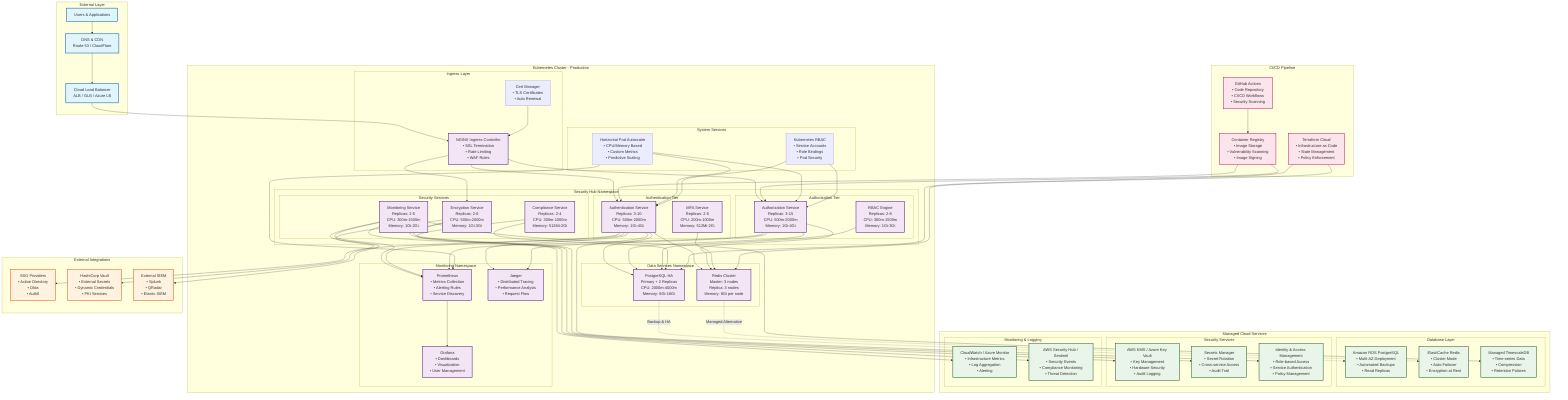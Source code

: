 graph TB
    subgraph "External Layer"
        USERS[Users & Applications]
        DNS[DNS & CDN<br/>Route 53 / CloudFlare]
        LB[Cloud Load Balancer<br/>ALB / GLB / Azure LB]
    end

    subgraph "Kubernetes Cluster - Production"
        subgraph "Ingress Layer"
            INGRESS[NGINX Ingress Controller<br/>• SSL Termination<br/>• Rate Limiting<br/>• WAF Rules]
            CERT[Cert Manager<br/>• TLS Certificates<br/>• Auto Renewal]
        end

        subgraph "Security Hub Namespace"
            subgraph "Authentication Tier"
                AUTH_POD[Authentication Service<br/>Replicas: 3-10<br/>CPU: 500m-2000m<br/>Memory: 1Gi-4Gi]
                MFA_POD[MFA Service<br/>Replicas: 2-5<br/>CPU: 200m-1000m<br/>Memory: 512Mi-2Gi]
            end

            subgraph "Authorization Tier"
                AUTHZ_POD[Authorization Service<br/>Replicas: 3-15<br/>CPU: 500m-2000m<br/>Memory: 1Gi-4Gi]
                RBAC_POD[RBAC Engine<br/>Replicas: 2-8<br/>CPU: 300m-1500m<br/>Memory: 1Gi-3Gi]
            end

            subgraph "Security Services"
                ENCRYPT_POD[Encryption Service<br/>Replicas: 2-6<br/>CPU: 500m-2000m<br/>Memory: 1Gi-3Gi]
                COMPLIANCE_POD[Compliance Service<br/>Replicas: 2-4<br/>CPU: 300m-1000m<br/>Memory: 512Mi-2Gi]
                MONITOR_POD[Monitoring Service<br/>Replicas: 2-5<br/>CPU: 300m-1500m<br/>Memory: 1Gi-2Gi]
            end
        end

        subgraph "Data Services Namespace"
            REDIS_CLUSTER[Redis Cluster<br/>Master: 3 nodes<br/>Replica: 3 nodes<br/>Memory: 8Gi per node]
            POSTGRES_HA[PostgreSQL HA<br/>Primary + 2 Replicas<br/>CPU: 2000m-4000m<br/>Memory: 8Gi-16Gi]
        end

        subgraph "Monitoring Namespace"
            PROMETHEUS[Prometheus<br/>• Metrics Collection<br/>• Alerting Rules<br/>• Service Discovery]
            GRAFANA[Grafana<br/>• Dashboards<br/>• Visualization<br/>• User Management]
            JAEGER[Jaeger<br/>• Distributed Tracing<br/>• Performance Analysis<br/>• Request Flow]
        end

        subgraph "System Services"
            HPA[Horizontal Pod Autoscaler<br/>• CPU/Memory Based<br/>• Custom Metrics<br/>• Predictive Scaling]
            RBAC_K8S[Kubernetes RBAC<br/>• Service Accounts<br/>• Role Bindings<br/>• Pod Security]
        end
    end

    subgraph "Managed Cloud Services"
        subgraph "Database Layer"
            RDS[Amazon RDS PostgreSQL<br/>• Multi-AZ Deployment<br/>• Automated Backups<br/>• Read Replicas]
            ELASTICACHE[ElastiCache Redis<br/>• Cluster Mode<br/>• Auto Failover<br/>• Encryption at Rest]
            TSDB_MANAGED[Managed TimescaleDB<br/>• Time-series Data<br/>• Compression<br/>• Retention Policies]
        end

        subgraph "Security Services"
            KMS[AWS KMS / Azure Key Vault<br/>• Key Management<br/>• Hardware Security<br/>• Audit Logging]
            SECRETS[Secrets Manager<br/>• Secret Rotation<br/>• Cross-service Access<br/>• Audit Trail]
            IAM[Identity & Access Management<br/>• Role-based Access<br/>• Service Authentication<br/>• Policy Management]
        end

        subgraph "Monitoring & Logging"
            CLOUDWATCH[CloudWatch / Azure Monitor<br/>• Infrastructure Metrics<br/>• Log Aggregation<br/>• Alerting]
            SIEM_CLOUD[AWS Security Hub / Sentinel<br/>• Security Events<br/>• Compliance Monitoring<br/>• Threat Detection]
        end
    end

    subgraph "External Integrations"
        SSO_PROVIDERS[SSO Providers<br/>• Active Directory<br/>• Okta<br/>• Auth0]
        VAULT_EXT[HashiCorp Vault<br/>• External Secrets<br/>• Dynamic Credentials<br/>• PKI Services]
        SIEM_EXT[External SIEM<br/>• Splunk<br/>• QRadar<br/>• Elastic SIEM]
    end

    subgraph "CI/CD Pipeline"
        GITHUB[GitHub Actions<br/>• Code Repository<br/>• CI/CD Workflows<br/>• Security Scanning]
        REGISTRY[Container Registry<br/>• Image Storage<br/>• Vulnerability Scanning<br/>• Image Signing]
        TERRAFORM[Terraform Cloud<br/>• Infrastructure as Code<br/>• State Management<br/>• Policy Enforcement]
    end

    %% User Flow
    USERS --> DNS
    DNS --> LB
    LB --> INGRESS

    %% Ingress Flow
    INGRESS --> AUTH_POD
    INGRESS --> AUTHZ_POD
    INGRESS --> ENCRYPT_POD
    CERT --> INGRESS

    %% Service Dependencies
    AUTH_POD --> REDIS_CLUSTER
    AUTH_POD --> POSTGRES_HA
    AUTHZ_POD --> REDIS_CLUSTER
    AUTHZ_POD --> POSTGRES_HA
    MFA_POD --> REDIS_CLUSTER
    RBAC_POD --> POSTGRES_HA
    ENCRYPT_POD --> KMS
    COMPLIANCE_POD --> POSTGRES_HA
    MONITOR_POD --> PROMETHEUS

    %% Managed Services Integration
    POSTGRES_HA -.->|Backup & HA| RDS
    REDIS_CLUSTER -.->|Managed Alternative| ELASTICACHE
    MONITOR_POD --> TSDB_MANAGED

    %% Security Integration
    AUTH_POD --> IAM
    ENCRYPT_POD --> SECRETS
    COMPLIANCE_POD --> SIEM_CLOUD
    MONITOR_POD --> CLOUDWATCH

    %% Monitoring Flow
    AUTH_POD --> PROMETHEUS
    AUTHZ_POD --> PROMETHEUS
    PROMETHEUS --> GRAFANA
    AUTH_POD --> JAEGER
    AUTHZ_POD --> JAEGER

    %% External Integrations
    AUTH_POD --> SSO_PROVIDERS
    ENCRYPT_POD --> VAULT_EXT
    MONITOR_POD --> SIEM_EXT

    %% CI/CD Flow
    GITHUB --> REGISTRY
    REGISTRY --> AUTH_POD
    REGISTRY --> AUTHZ_POD
    TERRAFORM --> POSTGRES_HA
    TERRAFORM --> REDIS_CLUSTER

    %% Auto-scaling
    HPA --> AUTH_POD
    HPA --> AUTHZ_POD
    HPA --> PROMETHEUS

    %% Security
    RBAC_K8S --> AUTH_POD
    RBAC_K8S --> AUTHZ_POD

    %% Styling
    classDef userLayer fill:#e1f5fe,stroke:#01579b,stroke-width:2px
    classDef k8sLayer fill:#f3e5f5,stroke:#4a148c,stroke-width:2px
    classDef cloudLayer fill:#e8f5e8,stroke:#1b5e20,stroke-width:2px
    classDef extLayer fill:#fff3e0,stroke:#e65100,stroke-width:2px
    classDef cicdLayer fill:#fce4ec,stroke:#c2185b,stroke-width:2px

    class USERS,DNS,LB userLayer
    class AUTH_POD,AUTHZ_POD,MFA_POD,RBAC_POD,ENCRYPT_POD,COMPLIANCE_POD,MONITOR_POD,REDIS_CLUSTER,POSTGRES_HA,PROMETHEUS,GRAFANA,JAEGER,INGRESS k8sLayer
    class RDS,ELASTICACHE,TSDB_MANAGED,KMS,SECRETS,IAM,CLOUDWATCH,SIEM_CLOUD cloudLayer
    class SSO_PROVIDERS,VAULT_EXT,SIEM_EXT extLayer
    class GITHUB,REGISTRY,TERRAFORM cicdLayer